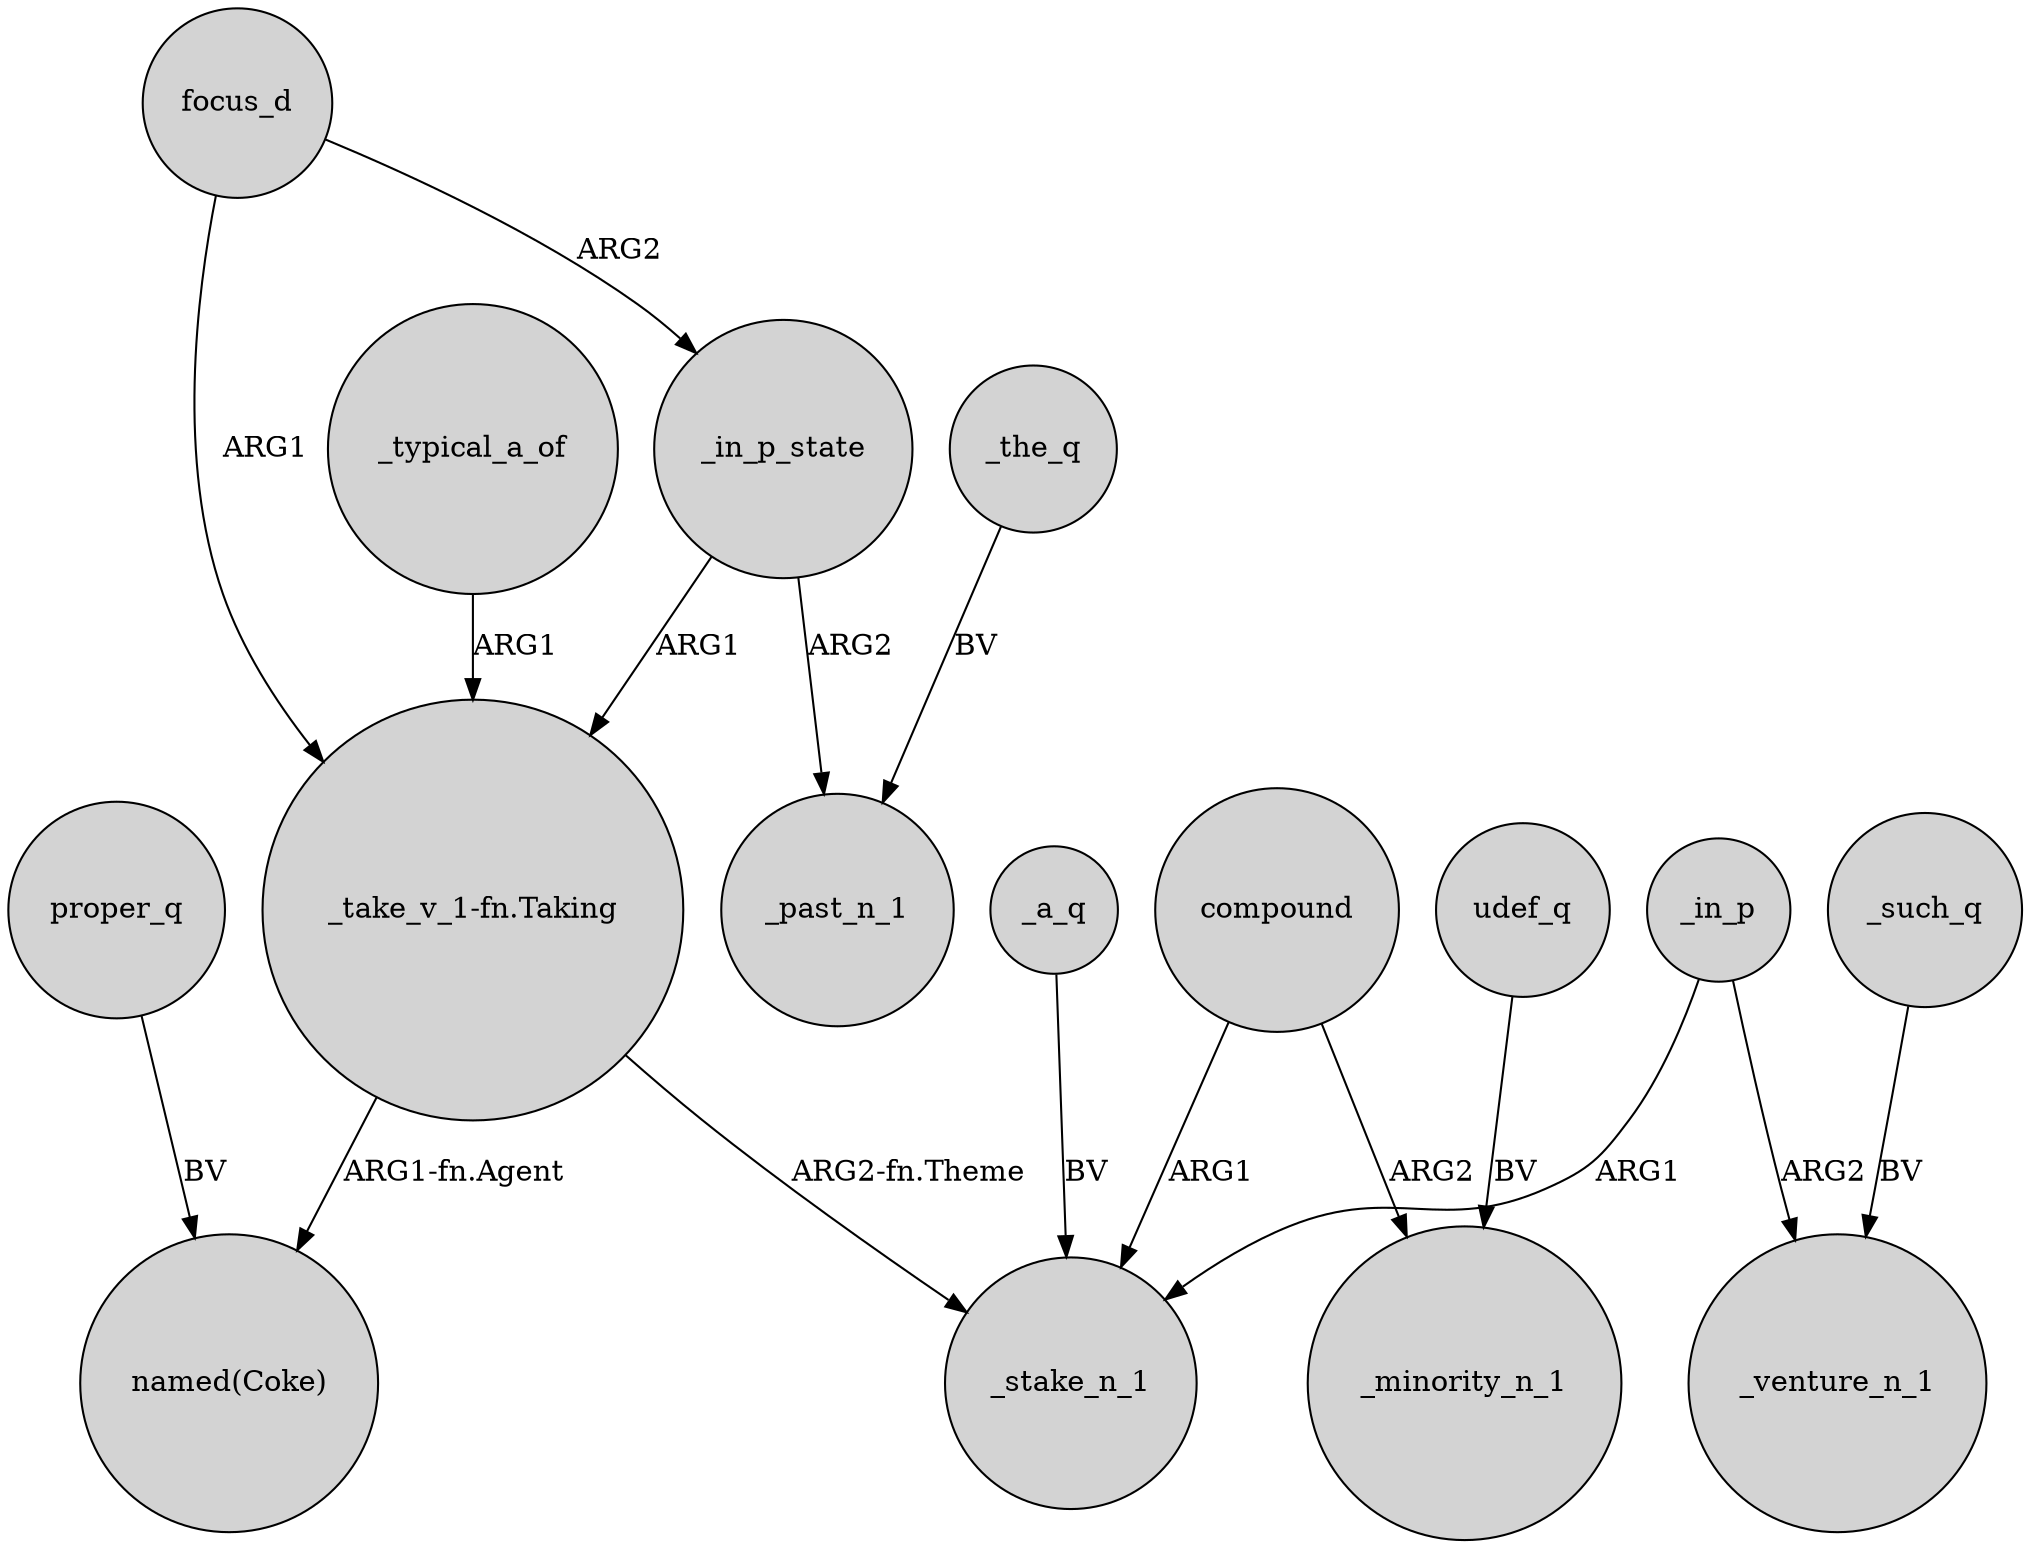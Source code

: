 digraph {
	node [shape=circle style=filled]
	_a_q -> _stake_n_1 [label=BV]
	_in_p_state -> _past_n_1 [label=ARG2]
	_the_q -> _past_n_1 [label=BV]
	_in_p_state -> "_take_v_1-fn.Taking" [label=ARG1]
	compound -> _minority_n_1 [label=ARG2]
	"_take_v_1-fn.Taking" -> "named(Coke)" [label="ARG1-fn.Agent"]
	proper_q -> "named(Coke)" [label=BV]
	focus_d -> "_take_v_1-fn.Taking" [label=ARG1]
	"_take_v_1-fn.Taking" -> _stake_n_1 [label="ARG2-fn.Theme"]
	_such_q -> _venture_n_1 [label=BV]
	udef_q -> _minority_n_1 [label=BV]
	compound -> _stake_n_1 [label=ARG1]
	_in_p -> _venture_n_1 [label=ARG2]
	focus_d -> _in_p_state [label=ARG2]
	_in_p -> _stake_n_1 [label=ARG1]
	_typical_a_of -> "_take_v_1-fn.Taking" [label=ARG1]
}
